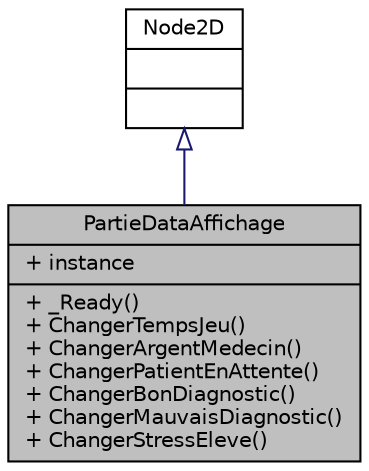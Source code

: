 digraph "PartieDataAffichage"
{
 // LATEX_PDF_SIZE
  edge [fontname="Helvetica",fontsize="10",labelfontname="Helvetica",labelfontsize="10"];
  node [fontname="Helvetica",fontsize="10",shape=record];
  Node1 [label="{PartieDataAffichage\n|+ instance\l|+ _Ready()\l+ ChangerTempsJeu()\l+ ChangerArgentMedecin()\l+ ChangerPatientEnAttente()\l+ ChangerBonDiagnostic()\l+ ChangerMauvaisDiagnostic()\l+ ChangerStressEleve()\l}",height=0.2,width=0.4,color="black", fillcolor="grey75", style="filled", fontcolor="black",tooltip=" "];
  Node2 -> Node1 [dir="back",color="midnightblue",fontsize="10",style="solid",arrowtail="onormal"];
  Node2 [label="{Node2D\n||}",height=0.2,width=0.4,color="black", fillcolor="white", style="filled",tooltip=" "];
}
